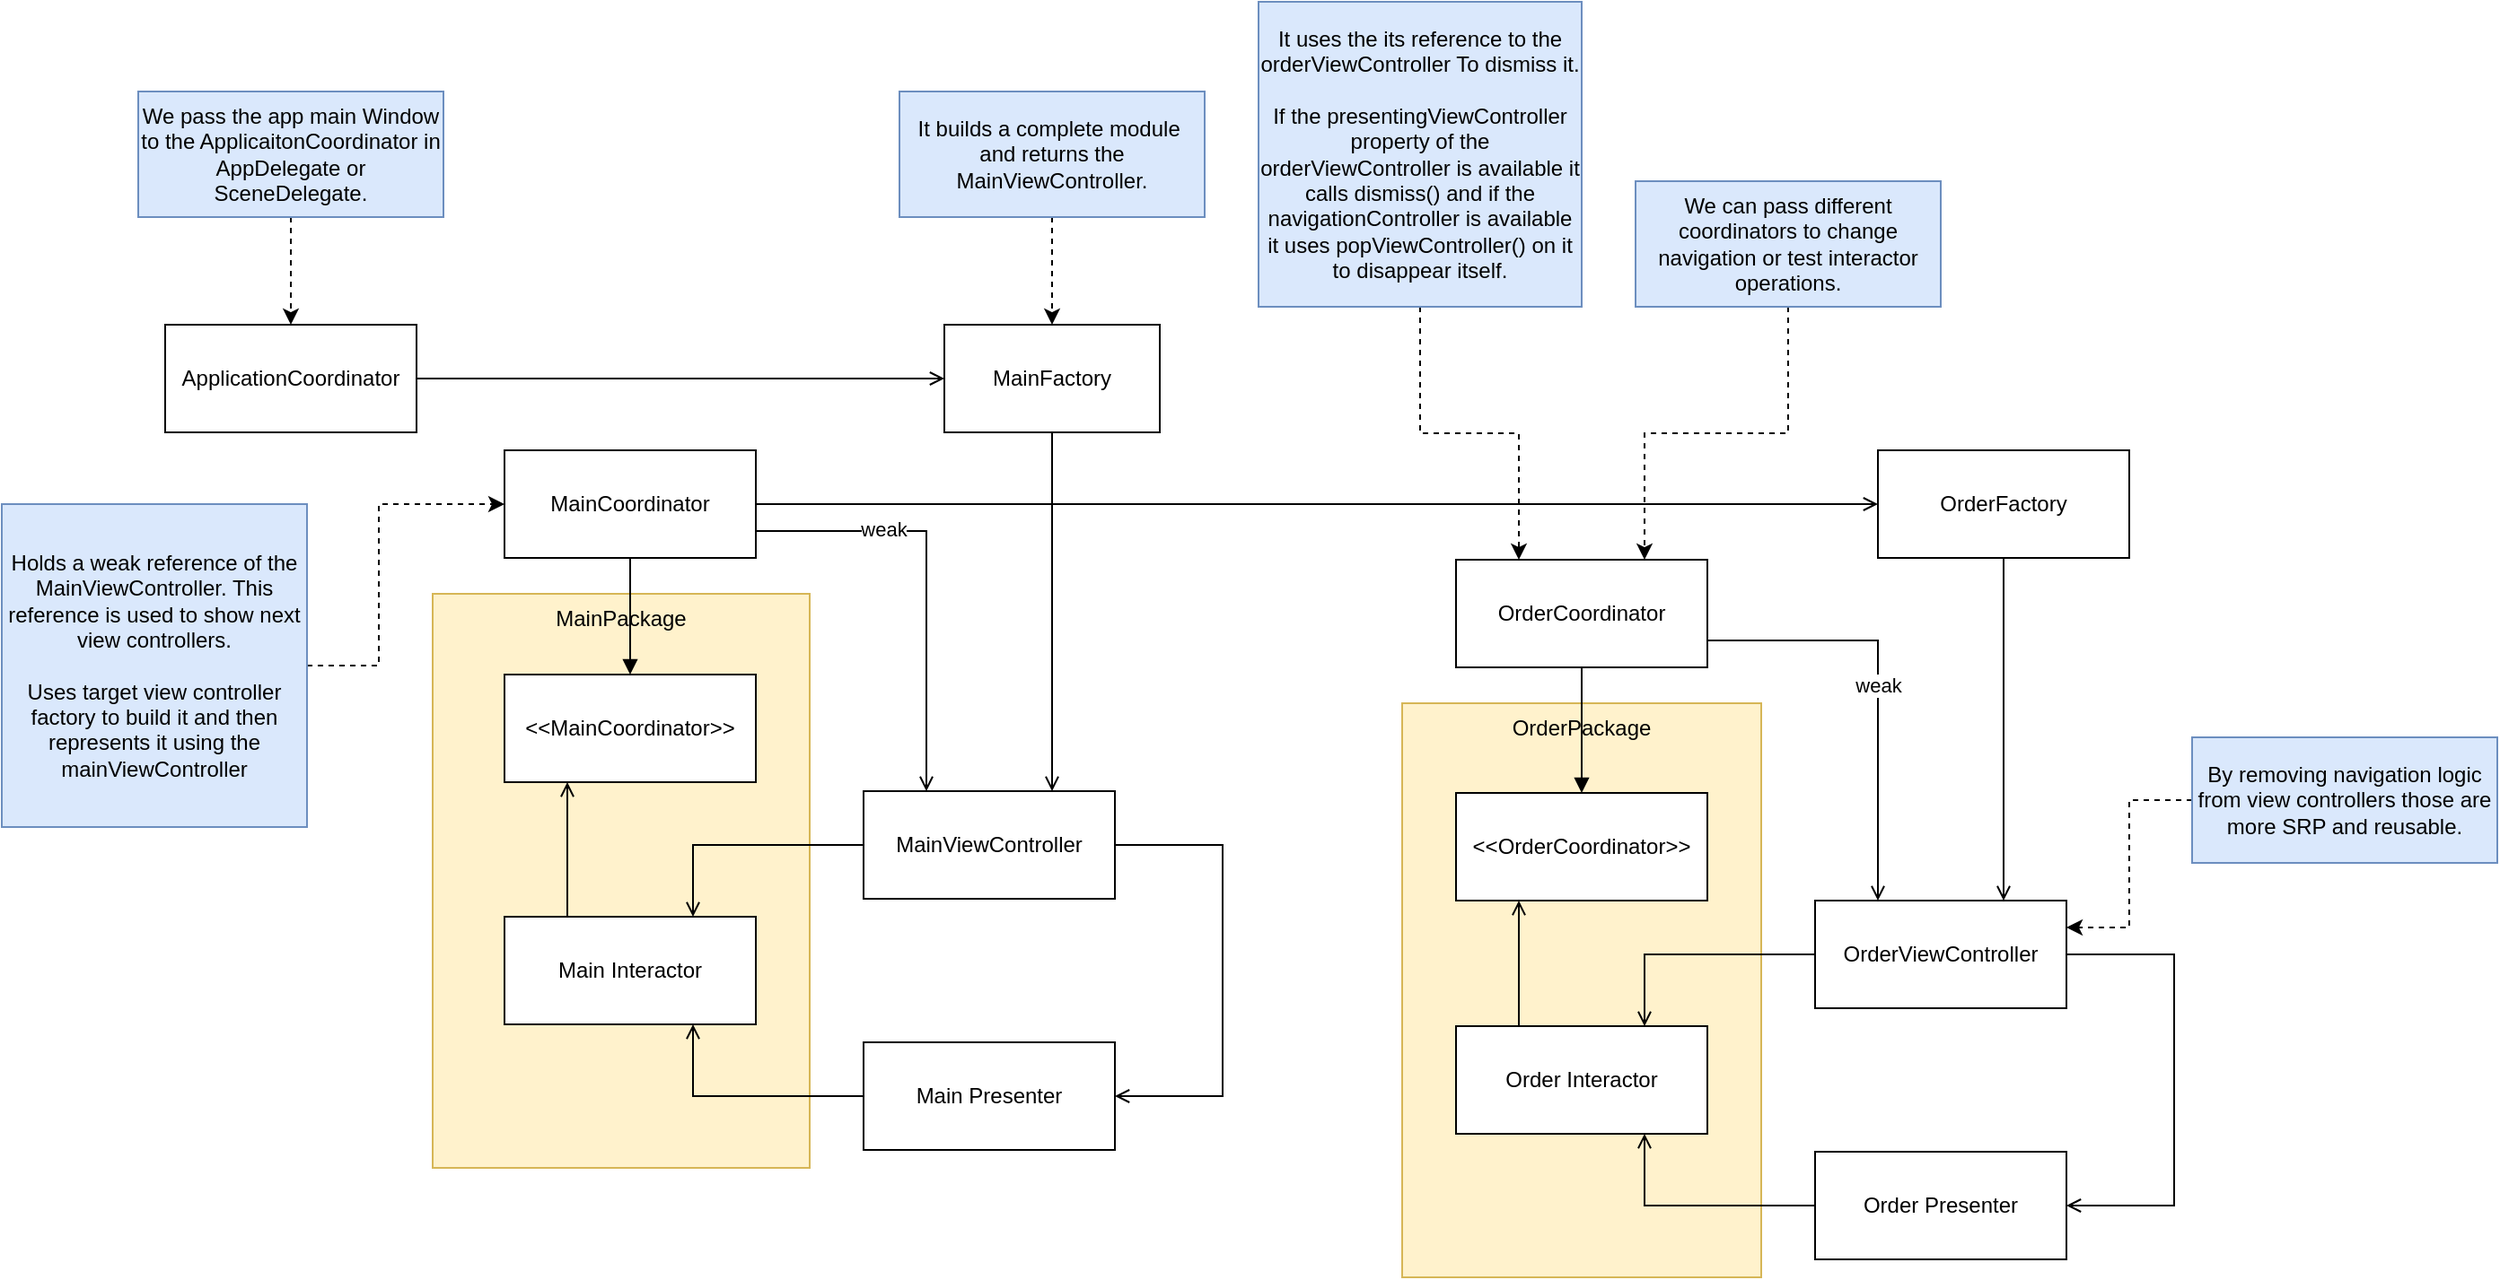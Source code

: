 <mxfile version="14.5.1" type="device"><diagram id="jWaaMcKqTzKN8gX7yn43" name="Page-1"><mxGraphModel dx="1186" dy="672" grid="1" gridSize="10" guides="1" tooltips="1" connect="1" arrows="1" fold="1" page="1" pageScale="1" pageWidth="1654" pageHeight="1169" math="0" shadow="0"><root><mxCell id="0"/><mxCell id="1" parent="0"/><mxCell id="eXTAx2yTq1-8bTO2nv4T-12" value="OrderPackage" style="rounded=0;whiteSpace=wrap;html=1;fillColor=#fff2cc;strokeColor=#d6b656;verticalAlign=top;labelPosition=center;verticalLabelPosition=middle;align=center;" parent="1" vertex="1"><mxGeometry x="930" y="411" width="200" height="320" as="geometry"/></mxCell><mxCell id="rYzSKpPYYK9JmcCFoTPI-31" value="MainPackage" style="rounded=0;whiteSpace=wrap;html=1;fillColor=#fff2cc;strokeColor=#d6b656;verticalAlign=top;labelPosition=center;verticalLabelPosition=middle;align=center;" parent="1" vertex="1"><mxGeometry x="390" y="350" width="210" height="320" as="geometry"/></mxCell><mxCell id="rYzSKpPYYK9JmcCFoTPI-3" style="edgeStyle=orthogonalEdgeStyle;rounded=0;orthogonalLoop=1;jettySize=auto;html=1;entryX=0.75;entryY=0;entryDx=0;entryDy=0;endArrow=open;endFill=0;exitX=0;exitY=0.5;exitDx=0;exitDy=0;" parent="1" source="rYzSKpPYYK9JmcCFoTPI-1" target="rYzSKpPYYK9JmcCFoTPI-2" edge="1"><mxGeometry relative="1" as="geometry"/></mxCell><mxCell id="eXTAx2yTq1-8bTO2nv4T-3" value="" style="edgeStyle=orthogonalEdgeStyle;rounded=0;orthogonalLoop=1;jettySize=auto;html=1;entryX=0.25;entryY=1;entryDx=0;entryDy=0;exitX=0.25;exitY=0;exitDx=0;exitDy=0;endArrow=open;endFill=0;" parent="1" source="rYzSKpPYYK9JmcCFoTPI-2" target="eXTAx2yTq1-8bTO2nv4T-7" edge="1"><mxGeometry relative="1" as="geometry"/></mxCell><mxCell id="rYzSKpPYYK9JmcCFoTPI-1" value="MainViewController" style="rounded=0;whiteSpace=wrap;html=1;" parent="1" vertex="1"><mxGeometry x="630" y="460" width="140" height="60" as="geometry"/></mxCell><mxCell id="rYzSKpPYYK9JmcCFoTPI-5" style="edgeStyle=orthogonalEdgeStyle;rounded=0;orthogonalLoop=1;jettySize=auto;html=1;entryX=0;entryY=0.5;entryDx=0;entryDy=0;exitX=0.75;exitY=1;exitDx=0;exitDy=0;endArrow=none;endFill=0;startArrow=open;startFill=0;" parent="1" source="rYzSKpPYYK9JmcCFoTPI-2" target="rYzSKpPYYK9JmcCFoTPI-4" edge="1"><mxGeometry relative="1" as="geometry"/></mxCell><mxCell id="rYzSKpPYYK9JmcCFoTPI-2" value="Main Interactor" style="rounded=0;whiteSpace=wrap;html=1;" parent="1" vertex="1"><mxGeometry x="430" y="530" width="140" height="60" as="geometry"/></mxCell><mxCell id="rYzSKpPYYK9JmcCFoTPI-6" style="edgeStyle=orthogonalEdgeStyle;rounded=0;orthogonalLoop=1;jettySize=auto;html=1;entryX=1;entryY=0.5;entryDx=0;entryDy=0;exitX=1;exitY=0.5;exitDx=0;exitDy=0;endArrow=none;endFill=0;startArrow=open;startFill=0;" parent="1" source="rYzSKpPYYK9JmcCFoTPI-4" target="rYzSKpPYYK9JmcCFoTPI-1" edge="1"><mxGeometry relative="1" as="geometry"><Array as="points"><mxPoint x="830" y="630"/><mxPoint x="830" y="490"/></Array></mxGeometry></mxCell><mxCell id="rYzSKpPYYK9JmcCFoTPI-4" value="Main Presenter" style="rounded=0;whiteSpace=wrap;html=1;" parent="1" vertex="1"><mxGeometry x="630" y="600" width="140" height="60" as="geometry"/></mxCell><mxCell id="rYzSKpPYYK9JmcCFoTPI-10" style="edgeStyle=orthogonalEdgeStyle;rounded=0;orthogonalLoop=1;jettySize=auto;html=1;entryX=0.25;entryY=0;entryDx=0;entryDy=0;startArrow=none;startFill=0;endArrow=open;endFill=0;exitX=1;exitY=0.75;exitDx=0;exitDy=0;" parent="1" source="rYzSKpPYYK9JmcCFoTPI-7" target="rYzSKpPYYK9JmcCFoTPI-1" edge="1"><mxGeometry relative="1" as="geometry"/></mxCell><mxCell id="eXTAx2yTq1-8bTO2nv4T-1" value="weak" style="edgeLabel;html=1;align=center;verticalAlign=middle;resizable=0;points=[];" parent="rYzSKpPYYK9JmcCFoTPI-10" vertex="1" connectable="0"><mxGeometry x="-0.167" relative="1" as="geometry"><mxPoint x="-24" y="-6" as="offset"/></mxGeometry></mxCell><mxCell id="eXTAx2yTq1-8bTO2nv4T-8" style="edgeStyle=orthogonalEdgeStyle;rounded=0;orthogonalLoop=1;jettySize=auto;html=1;entryX=0.5;entryY=0;entryDx=0;entryDy=0;endArrow=block;endFill=1;" parent="1" source="rYzSKpPYYK9JmcCFoTPI-7" target="eXTAx2yTq1-8bTO2nv4T-7" edge="1"><mxGeometry relative="1" as="geometry"/></mxCell><mxCell id="vgqOZhzPc3kapLL-O9XP-13" style="edgeStyle=orthogonalEdgeStyle;rounded=0;orthogonalLoop=1;jettySize=auto;html=1;endArrow=open;endFill=0;" parent="1" source="rYzSKpPYYK9JmcCFoTPI-7" target="vgqOZhzPc3kapLL-O9XP-8" edge="1"><mxGeometry relative="1" as="geometry"/></mxCell><mxCell id="rYzSKpPYYK9JmcCFoTPI-7" value="MainCoordinator" style="rounded=0;whiteSpace=wrap;html=1;" parent="1" vertex="1"><mxGeometry x="430" y="270" width="140" height="60" as="geometry"/></mxCell><mxCell id="rYzSKpPYYK9JmcCFoTPI-11" style="edgeStyle=orthogonalEdgeStyle;rounded=0;orthogonalLoop=1;jettySize=auto;html=1;entryX=0.75;entryY=0;entryDx=0;entryDy=0;endArrow=open;endFill=0;" parent="1" source="rYzSKpPYYK9JmcCFoTPI-12" target="rYzSKpPYYK9JmcCFoTPI-15" edge="1"><mxGeometry relative="1" as="geometry"/></mxCell><mxCell id="eXTAx2yTq1-8bTO2nv4T-5" value="" style="edgeStyle=orthogonalEdgeStyle;rounded=0;orthogonalLoop=1;jettySize=auto;html=1;endArrow=open;endFill=0;exitX=0.25;exitY=0;exitDx=0;exitDy=0;entryX=0.25;entryY=1;entryDx=0;entryDy=0;" parent="1" source="rYzSKpPYYK9JmcCFoTPI-15" target="eXTAx2yTq1-8bTO2nv4T-10" edge="1"><mxGeometry relative="1" as="geometry"><mxPoint x="1270" y="441" as="targetPoint"/></mxGeometry></mxCell><mxCell id="rYzSKpPYYK9JmcCFoTPI-12" value="OrderViewController" style="rounded=0;whiteSpace=wrap;html=1;" parent="1" vertex="1"><mxGeometry x="1160" y="521" width="140" height="60" as="geometry"/></mxCell><mxCell id="rYzSKpPYYK9JmcCFoTPI-13" style="edgeStyle=orthogonalEdgeStyle;rounded=0;orthogonalLoop=1;jettySize=auto;html=1;entryX=0;entryY=0.5;entryDx=0;entryDy=0;exitX=0.75;exitY=1;exitDx=0;exitDy=0;endArrow=none;endFill=0;startArrow=open;startFill=0;" parent="1" source="rYzSKpPYYK9JmcCFoTPI-15" target="rYzSKpPYYK9JmcCFoTPI-17" edge="1"><mxGeometry relative="1" as="geometry"/></mxCell><mxCell id="rYzSKpPYYK9JmcCFoTPI-15" value="Order Interactor" style="rounded=0;whiteSpace=wrap;html=1;" parent="1" vertex="1"><mxGeometry x="960" y="591" width="140" height="60" as="geometry"/></mxCell><mxCell id="rYzSKpPYYK9JmcCFoTPI-16" style="edgeStyle=orthogonalEdgeStyle;rounded=0;orthogonalLoop=1;jettySize=auto;html=1;entryX=1;entryY=0.5;entryDx=0;entryDy=0;exitX=1;exitY=0.5;exitDx=0;exitDy=0;endArrow=none;endFill=0;startArrow=open;startFill=0;" parent="1" source="rYzSKpPYYK9JmcCFoTPI-17" target="rYzSKpPYYK9JmcCFoTPI-12" edge="1"><mxGeometry relative="1" as="geometry"><Array as="points"><mxPoint x="1360" y="691"/><mxPoint x="1360" y="551"/></Array></mxGeometry></mxCell><mxCell id="rYzSKpPYYK9JmcCFoTPI-17" value="Order Presenter" style="rounded=0;whiteSpace=wrap;html=1;" parent="1" vertex="1"><mxGeometry x="1160" y="661" width="140" height="60" as="geometry"/></mxCell><mxCell id="rYzSKpPYYK9JmcCFoTPI-18" value="weak" style="edgeStyle=orthogonalEdgeStyle;rounded=0;orthogonalLoop=1;jettySize=auto;html=1;entryX=0.25;entryY=0;entryDx=0;entryDy=0;startArrow=none;startFill=0;endArrow=open;endFill=0;exitX=1;exitY=0.75;exitDx=0;exitDy=0;" parent="1" source="rYzSKpPYYK9JmcCFoTPI-19" target="rYzSKpPYYK9JmcCFoTPI-12" edge="1"><mxGeometry relative="1" as="geometry"><mxPoint x="1230" y="431" as="sourcePoint"/></mxGeometry></mxCell><mxCell id="eXTAx2yTq1-8bTO2nv4T-11" style="edgeStyle=orthogonalEdgeStyle;rounded=0;orthogonalLoop=1;jettySize=auto;html=1;entryX=0.5;entryY=0;entryDx=0;entryDy=0;endArrow=block;endFill=1;exitX=0.5;exitY=1;exitDx=0;exitDy=0;" parent="1" source="rYzSKpPYYK9JmcCFoTPI-19" target="eXTAx2yTq1-8bTO2nv4T-10" edge="1"><mxGeometry relative="1" as="geometry"/></mxCell><mxCell id="rYzSKpPYYK9JmcCFoTPI-19" value="OrderCoordinator" style="rounded=0;whiteSpace=wrap;html=1;" parent="1" vertex="1"><mxGeometry x="960" y="331" width="140" height="60" as="geometry"/></mxCell><mxCell id="eXTAx2yTq1-8bTO2nv4T-7" value="&amp;lt;&amp;lt;MainCoordinator&amp;gt;&amp;gt;" style="rounded=0;whiteSpace=wrap;html=1;" parent="1" vertex="1"><mxGeometry x="430" y="395" width="140" height="60" as="geometry"/></mxCell><mxCell id="eXTAx2yTq1-8bTO2nv4T-10" value="&amp;lt;&amp;lt;OrderCoordinator&amp;gt;&amp;gt;" style="rounded=0;whiteSpace=wrap;html=1;" parent="1" vertex="1"><mxGeometry x="960" y="461" width="140" height="60" as="geometry"/></mxCell><mxCell id="vgqOZhzPc3kapLL-O9XP-4" value="" style="edgeStyle=orthogonalEdgeStyle;rounded=0;orthogonalLoop=1;jettySize=auto;html=1;endArrow=open;endFill=0;" parent="1" source="eXTAx2yTq1-8bTO2nv4T-13" target="vgqOZhzPc3kapLL-O9XP-3" edge="1"><mxGeometry relative="1" as="geometry"/></mxCell><mxCell id="eXTAx2yTq1-8bTO2nv4T-13" value="ApplicationCoordinator" style="rounded=0;whiteSpace=wrap;html=1;" parent="1" vertex="1"><mxGeometry x="241" y="200" width="140" height="60" as="geometry"/></mxCell><mxCell id="luueUAbUwJlKYWU2Tvjx-2" value="" style="edgeStyle=orthogonalEdgeStyle;rounded=0;orthogonalLoop=1;jettySize=auto;html=1;dashed=1;" parent="1" source="luueUAbUwJlKYWU2Tvjx-1" target="eXTAx2yTq1-8bTO2nv4T-13" edge="1"><mxGeometry relative="1" as="geometry"/></mxCell><mxCell id="luueUAbUwJlKYWU2Tvjx-1" value="We pass the app main Window to the ApplicaitonCoordinator in AppDelegate or SceneDelegate." style="text;html=1;strokeColor=#6c8ebf;fillColor=#dae8fc;align=center;verticalAlign=middle;whiteSpace=wrap;rounded=0;" parent="1" vertex="1"><mxGeometry x="226" y="70" width="170" height="70" as="geometry"/></mxCell><mxCell id="vgqOZhzPc3kapLL-O9XP-11" style="edgeStyle=orthogonalEdgeStyle;rounded=0;orthogonalLoop=1;jettySize=auto;html=1;entryX=0.75;entryY=0;entryDx=0;entryDy=0;endArrow=open;endFill=0;" parent="1" source="vgqOZhzPc3kapLL-O9XP-3" target="rYzSKpPYYK9JmcCFoTPI-1" edge="1"><mxGeometry relative="1" as="geometry"/></mxCell><mxCell id="vgqOZhzPc3kapLL-O9XP-3" value="MainFactory" style="whiteSpace=wrap;html=1;rounded=0;" parent="1" vertex="1"><mxGeometry x="675" y="200" width="120" height="60" as="geometry"/></mxCell><mxCell id="vgqOZhzPc3kapLL-O9XP-12" style="edgeStyle=orthogonalEdgeStyle;rounded=0;orthogonalLoop=1;jettySize=auto;html=1;entryX=0.75;entryY=0;entryDx=0;entryDy=0;endArrow=open;endFill=0;" parent="1" source="vgqOZhzPc3kapLL-O9XP-8" target="rYzSKpPYYK9JmcCFoTPI-12" edge="1"><mxGeometry relative="1" as="geometry"/></mxCell><mxCell id="vgqOZhzPc3kapLL-O9XP-8" value="OrderFactory" style="rounded=0;whiteSpace=wrap;html=1;" parent="1" vertex="1"><mxGeometry x="1195" y="270" width="140" height="60" as="geometry"/></mxCell><mxCell id="vgqOZhzPc3kapLL-O9XP-15" value="" style="edgeStyle=orthogonalEdgeStyle;rounded=0;orthogonalLoop=1;jettySize=auto;html=1;endArrow=classic;endFill=1;dashed=1;" parent="1" source="vgqOZhzPc3kapLL-O9XP-14" target="vgqOZhzPc3kapLL-O9XP-3" edge="1"><mxGeometry relative="1" as="geometry"/></mxCell><mxCell id="vgqOZhzPc3kapLL-O9XP-14" value="It builds a complete module&amp;nbsp; and returns the MainViewController." style="text;html=1;strokeColor=#6c8ebf;fillColor=#dae8fc;align=center;verticalAlign=middle;whiteSpace=wrap;rounded=0;" parent="1" vertex="1"><mxGeometry x="650" y="70" width="170" height="70" as="geometry"/></mxCell><mxCell id="vgqOZhzPc3kapLL-O9XP-17" style="edgeStyle=orthogonalEdgeStyle;rounded=0;orthogonalLoop=1;jettySize=auto;html=1;entryX=0;entryY=0.5;entryDx=0;entryDy=0;dashed=1;endArrow=classic;endFill=1;" parent="1" source="vgqOZhzPc3kapLL-O9XP-16" target="rYzSKpPYYK9JmcCFoTPI-7" edge="1"><mxGeometry relative="1" as="geometry"><Array as="points"><mxPoint x="360" y="390"/><mxPoint x="360" y="300"/></Array></mxGeometry></mxCell><mxCell id="vgqOZhzPc3kapLL-O9XP-16" value="Holds a weak reference of the MainViewController. This reference is used to show next view controllers.&lt;br&gt;&lt;br&gt;Uses target view controller factory to build it and then represents it using the mainViewController" style="text;html=1;strokeColor=#6c8ebf;fillColor=#dae8fc;align=center;verticalAlign=middle;whiteSpace=wrap;rounded=0;" parent="1" vertex="1"><mxGeometry x="150" y="300" width="170" height="180" as="geometry"/></mxCell><mxCell id="vgqOZhzPc3kapLL-O9XP-19" style="edgeStyle=orthogonalEdgeStyle;rounded=0;orthogonalLoop=1;jettySize=auto;html=1;entryX=0.75;entryY=0;entryDx=0;entryDy=0;dashed=1;endArrow=classic;endFill=1;" parent="1" source="vgqOZhzPc3kapLL-O9XP-18" target="rYzSKpPYYK9JmcCFoTPI-19" edge="1"><mxGeometry relative="1" as="geometry"/></mxCell><mxCell id="vgqOZhzPc3kapLL-O9XP-18" value="We can pass different coordinators to change navigation or test interactor operations." style="text;html=1;strokeColor=#6c8ebf;fillColor=#dae8fc;align=center;verticalAlign=middle;whiteSpace=wrap;rounded=0;" parent="1" vertex="1"><mxGeometry x="1060" y="120" width="170" height="70" as="geometry"/></mxCell><mxCell id="vgqOZhzPc3kapLL-O9XP-21" style="edgeStyle=orthogonalEdgeStyle;rounded=0;orthogonalLoop=1;jettySize=auto;html=1;entryX=1;entryY=0.25;entryDx=0;entryDy=0;dashed=1;endArrow=classic;endFill=1;" parent="1" source="vgqOZhzPc3kapLL-O9XP-20" target="rYzSKpPYYK9JmcCFoTPI-12" edge="1"><mxGeometry relative="1" as="geometry"/></mxCell><mxCell id="vgqOZhzPc3kapLL-O9XP-20" value="By removing navigation logic from view controllers those are more SRP and reusable." style="text;html=1;strokeColor=#6c8ebf;fillColor=#dae8fc;align=center;verticalAlign=middle;whiteSpace=wrap;rounded=0;" parent="1" vertex="1"><mxGeometry x="1370" y="430" width="170" height="70" as="geometry"/></mxCell><mxCell id="DMkZUETst4BKSx8qRAga-2" value="" style="edgeStyle=orthogonalEdgeStyle;rounded=0;orthogonalLoop=1;jettySize=auto;html=1;dashed=1;entryX=0.25;entryY=0;entryDx=0;entryDy=0;" edge="1" parent="1" source="DMkZUETst4BKSx8qRAga-1" target="rYzSKpPYYK9JmcCFoTPI-19"><mxGeometry relative="1" as="geometry"/></mxCell><mxCell id="DMkZUETst4BKSx8qRAga-1" value="It uses the its reference to the orderViewController To dismiss it.&lt;br&gt;&lt;br&gt;If the presentingViewController property of the orderViewController is available it calls dismiss() and if the navigationController is available it uses popViewController() on it to disappear itself." style="text;html=1;strokeColor=#6c8ebf;fillColor=#dae8fc;align=center;verticalAlign=middle;whiteSpace=wrap;rounded=0;" vertex="1" parent="1"><mxGeometry x="850" y="20" width="180" height="170" as="geometry"/></mxCell></root></mxGraphModel></diagram></mxfile>